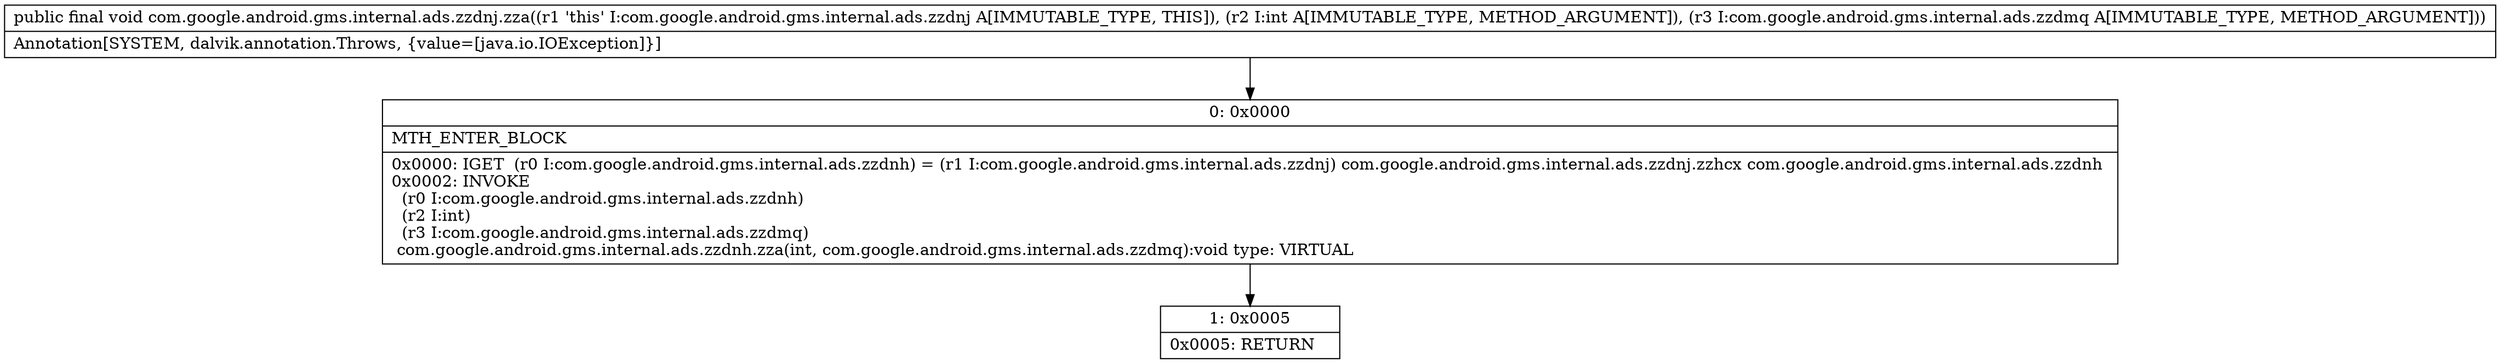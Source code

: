 digraph "CFG forcom.google.android.gms.internal.ads.zzdnj.zza(ILcom\/google\/android\/gms\/internal\/ads\/zzdmq;)V" {
Node_0 [shape=record,label="{0\:\ 0x0000|MTH_ENTER_BLOCK\l|0x0000: IGET  (r0 I:com.google.android.gms.internal.ads.zzdnh) = (r1 I:com.google.android.gms.internal.ads.zzdnj) com.google.android.gms.internal.ads.zzdnj.zzhcx com.google.android.gms.internal.ads.zzdnh \l0x0002: INVOKE  \l  (r0 I:com.google.android.gms.internal.ads.zzdnh)\l  (r2 I:int)\l  (r3 I:com.google.android.gms.internal.ads.zzdmq)\l com.google.android.gms.internal.ads.zzdnh.zza(int, com.google.android.gms.internal.ads.zzdmq):void type: VIRTUAL \l}"];
Node_1 [shape=record,label="{1\:\ 0x0005|0x0005: RETURN   \l}"];
MethodNode[shape=record,label="{public final void com.google.android.gms.internal.ads.zzdnj.zza((r1 'this' I:com.google.android.gms.internal.ads.zzdnj A[IMMUTABLE_TYPE, THIS]), (r2 I:int A[IMMUTABLE_TYPE, METHOD_ARGUMENT]), (r3 I:com.google.android.gms.internal.ads.zzdmq A[IMMUTABLE_TYPE, METHOD_ARGUMENT]))  | Annotation[SYSTEM, dalvik.annotation.Throws, \{value=[java.io.IOException]\}]\l}"];
MethodNode -> Node_0;
Node_0 -> Node_1;
}

